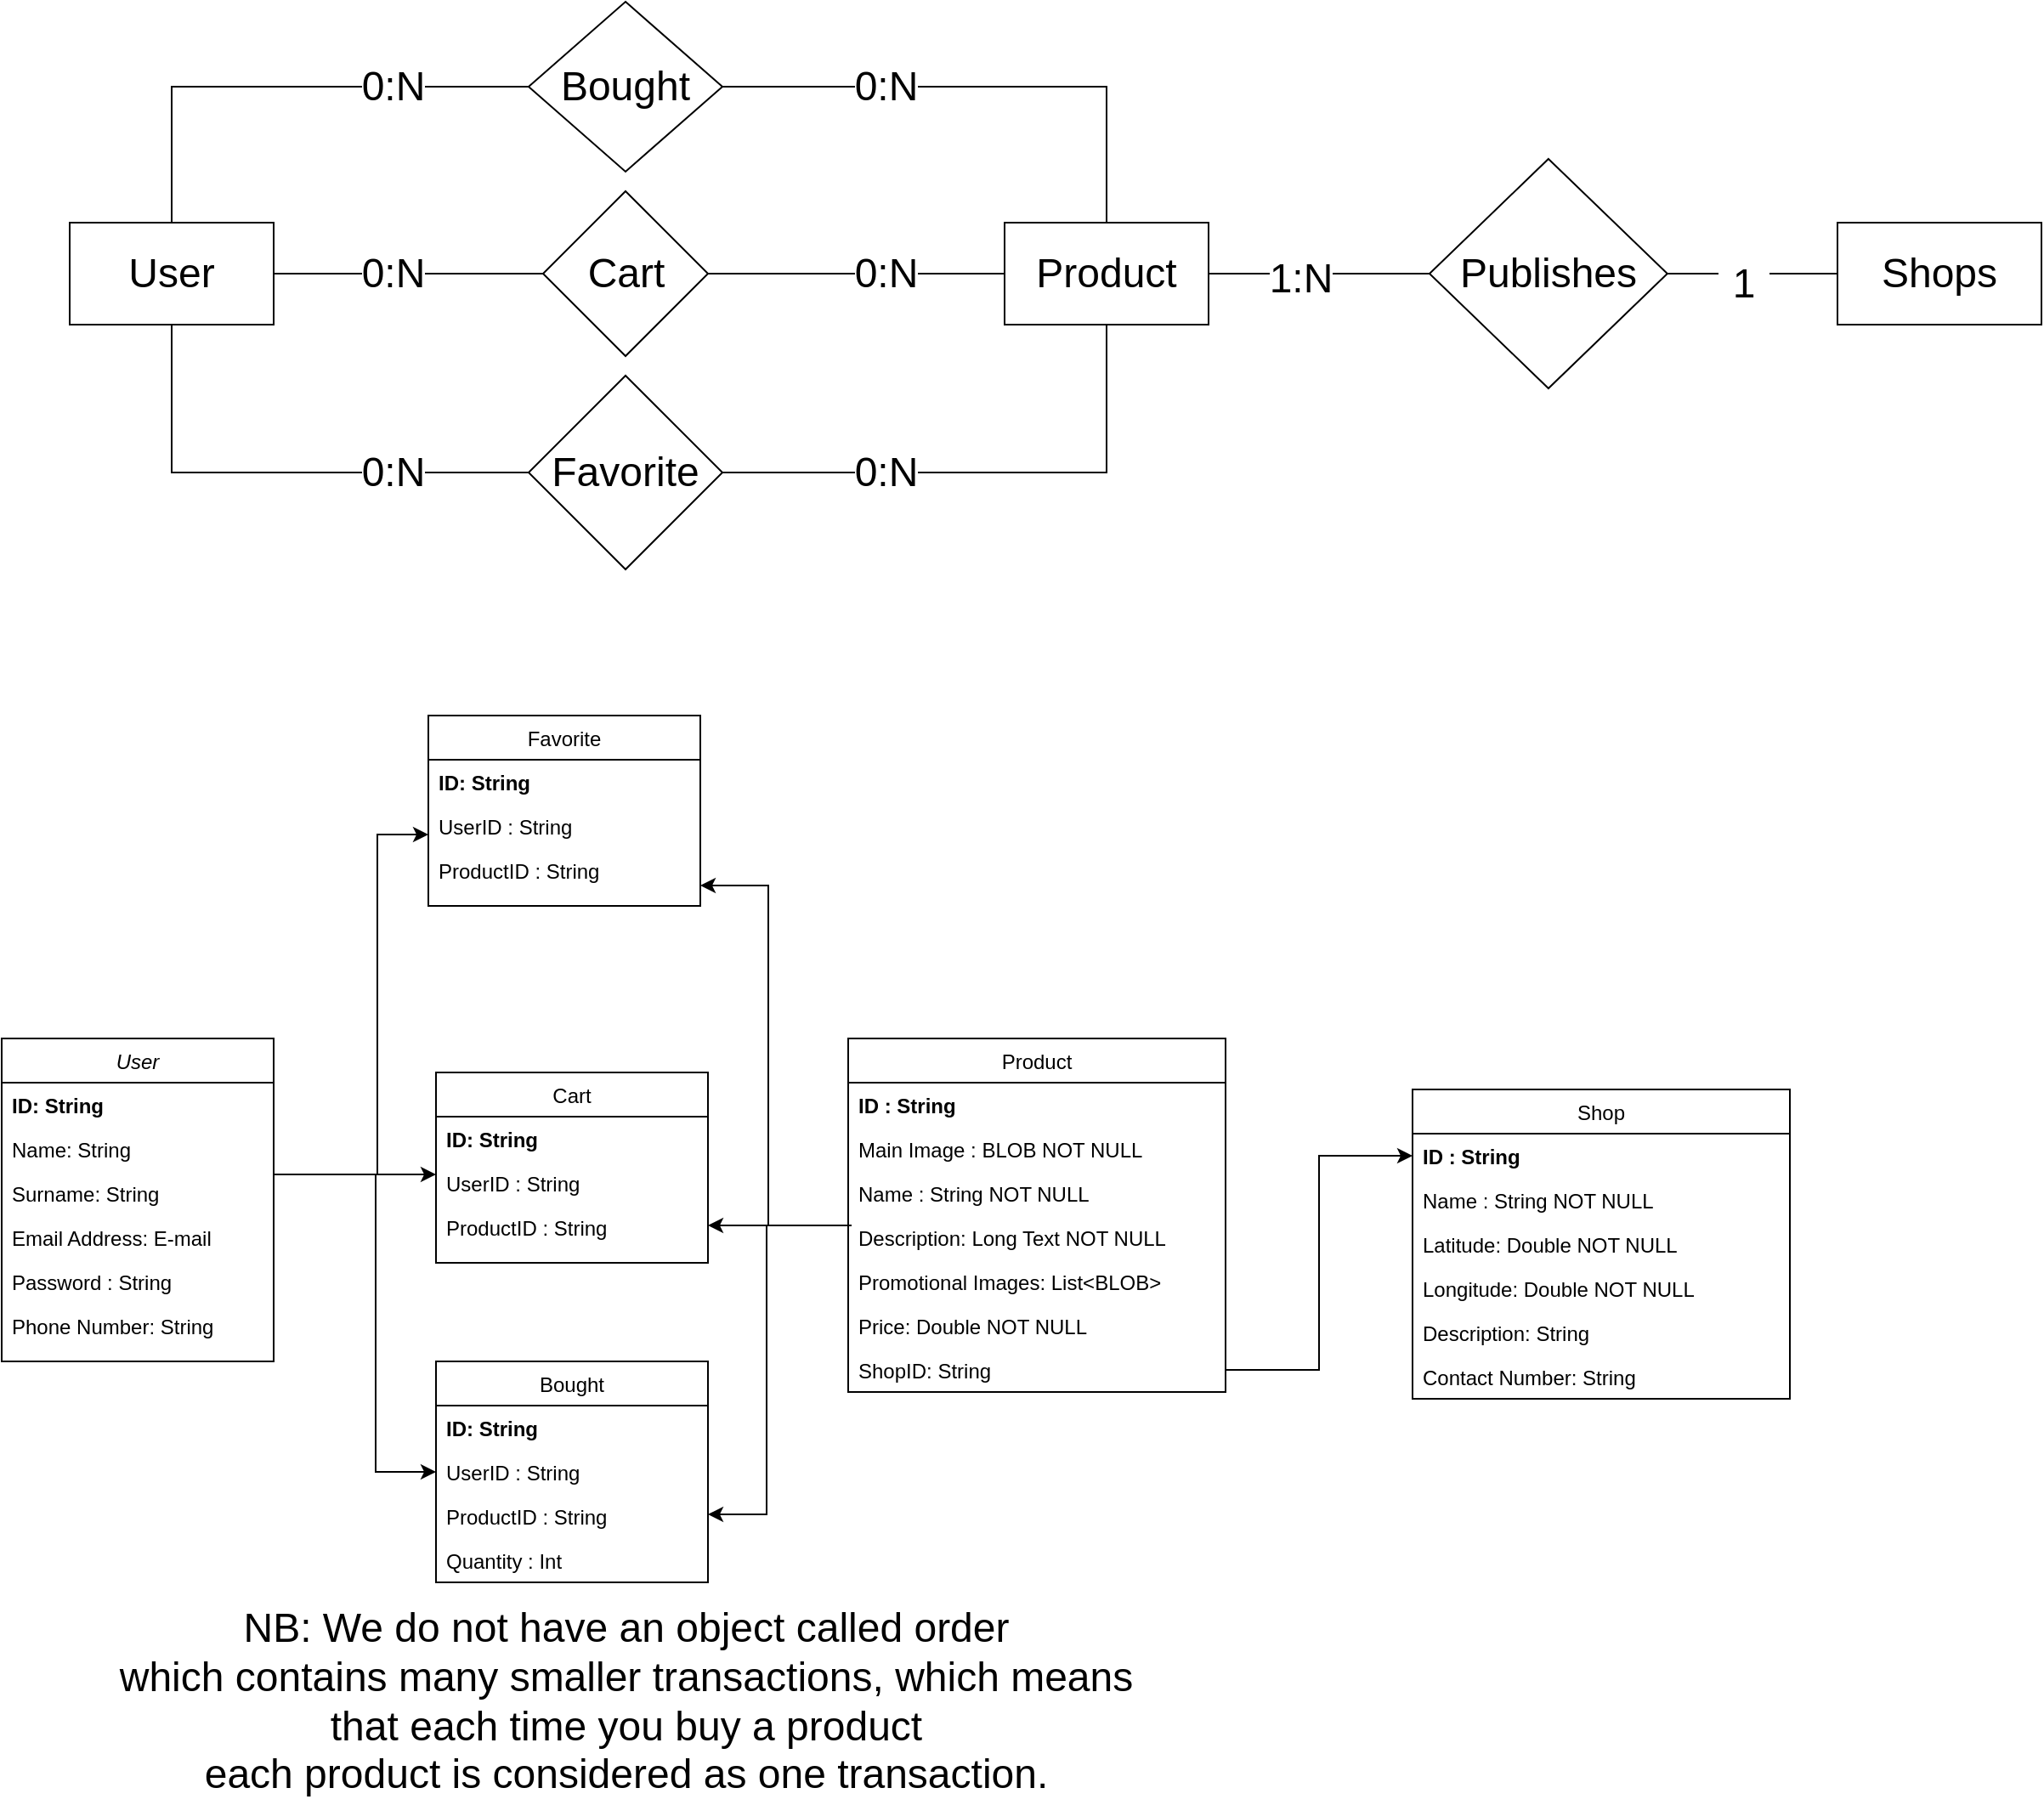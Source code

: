 <mxfile version="18.1.3" type="device"><diagram id="C5RBs43oDa-KdzZeNtuy" name="Page-1"><mxGraphModel dx="1422" dy="737" grid="1" gridSize="10" guides="1" tooltips="1" connect="1" arrows="1" fold="1" page="1" pageScale="1" pageWidth="827" pageHeight="1169" math="0" shadow="0"><root><mxCell id="WIyWlLk6GJQsqaUBKTNV-0"/><mxCell id="WIyWlLk6GJQsqaUBKTNV-1" parent="WIyWlLk6GJQsqaUBKTNV-0"/><mxCell id="eRDa9-uAciptOjBfAS-l-21" style="edgeStyle=orthogonalEdgeStyle;rounded=0;orthogonalLoop=1;jettySize=auto;html=1;fontSize=24;" parent="WIyWlLk6GJQsqaUBKTNV-1" source="zkfFHV4jXpPFQw0GAbJ--0" target="zkfFHV4jXpPFQw0GAbJ--13" edge="1"><mxGeometry relative="1" as="geometry"><mxPoint x="210" y="550" as="targetPoint"/><Array as="points"><mxPoint x="270" y="720"/><mxPoint x="270" y="720"/></Array></mxGeometry></mxCell><mxCell id="eRDa9-uAciptOjBfAS-l-30" style="edgeStyle=orthogonalEdgeStyle;rounded=0;orthogonalLoop=1;jettySize=auto;html=1;fontSize=24;" parent="WIyWlLk6GJQsqaUBKTNV-1" source="zkfFHV4jXpPFQw0GAbJ--0" target="eRDa9-uAciptOjBfAS-l-26" edge="1"><mxGeometry relative="1" as="geometry"><Array as="points"><mxPoint x="250" y="720"/><mxPoint x="250" y="895"/></Array></mxGeometry></mxCell><mxCell id="zkfFHV4jXpPFQw0GAbJ--0" value="User" style="swimlane;fontStyle=2;align=center;verticalAlign=top;childLayout=stackLayout;horizontal=1;startSize=26;horizontalStack=0;resizeParent=1;resizeLast=0;collapsible=1;marginBottom=0;rounded=0;shadow=0;strokeWidth=1;" parent="WIyWlLk6GJQsqaUBKTNV-1" vertex="1"><mxGeometry x="30" y="640" width="160" height="190" as="geometry"><mxRectangle x="230" y="140" width="160" height="26" as="alternateBounds"/></mxGeometry></mxCell><mxCell id="zkfFHV4jXpPFQw0GAbJ--5" value="ID: String" style="text;align=left;verticalAlign=top;spacingLeft=4;spacingRight=4;overflow=hidden;rotatable=0;points=[[0,0.5],[1,0.5]];portConstraint=eastwest;fontStyle=1" parent="zkfFHV4jXpPFQw0GAbJ--0" vertex="1"><mxGeometry y="26" width="160" height="26" as="geometry"/></mxCell><mxCell id="zkfFHV4jXpPFQw0GAbJ--1" value="Name: String" style="text;align=left;verticalAlign=top;spacingLeft=4;spacingRight=4;overflow=hidden;rotatable=0;points=[[0,0.5],[1,0.5]];portConstraint=eastwest;" parent="zkfFHV4jXpPFQw0GAbJ--0" vertex="1"><mxGeometry y="52" width="160" height="26" as="geometry"/></mxCell><mxCell id="zkfFHV4jXpPFQw0GAbJ--2" value="Surname: String" style="text;align=left;verticalAlign=top;spacingLeft=4;spacingRight=4;overflow=hidden;rotatable=0;points=[[0,0.5],[1,0.5]];portConstraint=eastwest;rounded=0;shadow=0;html=0;" parent="zkfFHV4jXpPFQw0GAbJ--0" vertex="1"><mxGeometry y="78" width="160" height="26" as="geometry"/></mxCell><mxCell id="zkfFHV4jXpPFQw0GAbJ--3" value="Email Address: E-mail" style="text;align=left;verticalAlign=top;spacingLeft=4;spacingRight=4;overflow=hidden;rotatable=0;points=[[0,0.5],[1,0.5]];portConstraint=eastwest;rounded=0;shadow=0;html=0;" parent="zkfFHV4jXpPFQw0GAbJ--0" vertex="1"><mxGeometry y="104" width="160" height="26" as="geometry"/></mxCell><mxCell id="eRDa9-uAciptOjBfAS-l-20" value="Password : String" style="text;align=left;verticalAlign=top;spacingLeft=4;spacingRight=4;overflow=hidden;rotatable=0;points=[[0,0.5],[1,0.5]];portConstraint=eastwest;" parent="zkfFHV4jXpPFQw0GAbJ--0" vertex="1"><mxGeometry y="130" width="160" height="26" as="geometry"/></mxCell><mxCell id="QUa66-FEC8jVP04svELo-43" value="Phone Number: String" style="text;align=left;verticalAlign=top;spacingLeft=4;spacingRight=4;overflow=hidden;rotatable=0;points=[[0,0.5],[1,0.5]];portConstraint=eastwest;" vertex="1" parent="zkfFHV4jXpPFQw0GAbJ--0"><mxGeometry y="156" width="160" height="26" as="geometry"/></mxCell><mxCell id="zkfFHV4jXpPFQw0GAbJ--13" value="Cart" style="swimlane;fontStyle=0;align=center;verticalAlign=top;childLayout=stackLayout;horizontal=1;startSize=26;horizontalStack=0;resizeParent=1;resizeLast=0;collapsible=1;marginBottom=0;rounded=0;shadow=0;strokeWidth=1;" parent="WIyWlLk6GJQsqaUBKTNV-1" vertex="1"><mxGeometry x="285.5" y="660" width="160" height="112" as="geometry"><mxRectangle x="340" y="380" width="170" height="26" as="alternateBounds"/></mxGeometry></mxCell><mxCell id="zkfFHV4jXpPFQw0GAbJ--14" value="ID: String" style="text;align=left;verticalAlign=top;spacingLeft=4;spacingRight=4;overflow=hidden;rotatable=0;points=[[0,0.5],[1,0.5]];portConstraint=eastwest;fontStyle=1" parent="zkfFHV4jXpPFQw0GAbJ--13" vertex="1"><mxGeometry y="26" width="160" height="26" as="geometry"/></mxCell><mxCell id="eRDa9-uAciptOjBfAS-l-24" value="UserID : String" style="text;align=left;verticalAlign=top;spacingLeft=4;spacingRight=4;overflow=hidden;rotatable=0;points=[[0,0.5],[1,0.5]];portConstraint=eastwest;" parent="zkfFHV4jXpPFQw0GAbJ--13" vertex="1"><mxGeometry y="52" width="160" height="26" as="geometry"/></mxCell><mxCell id="eRDa9-uAciptOjBfAS-l-25" value="ProductID : String" style="text;align=left;verticalAlign=top;spacingLeft=4;spacingRight=4;overflow=hidden;rotatable=0;points=[[0,0.5],[1,0.5]];portConstraint=eastwest;" parent="zkfFHV4jXpPFQw0GAbJ--13" vertex="1"><mxGeometry y="78" width="160" height="26" as="geometry"/></mxCell><mxCell id="eRDa9-uAciptOjBfAS-l-22" style="edgeStyle=orthogonalEdgeStyle;rounded=0;orthogonalLoop=1;jettySize=auto;html=1;fontSize=24;" parent="WIyWlLk6GJQsqaUBKTNV-1" source="zkfFHV4jXpPFQw0GAbJ--17" target="zkfFHV4jXpPFQw0GAbJ--13" edge="1"><mxGeometry relative="1" as="geometry"><Array as="points"><mxPoint x="480" y="750"/><mxPoint x="480" y="750"/></Array></mxGeometry></mxCell><mxCell id="zkfFHV4jXpPFQw0GAbJ--17" value="Product" style="swimlane;fontStyle=0;align=center;verticalAlign=top;childLayout=stackLayout;horizontal=1;startSize=26;horizontalStack=0;resizeParent=1;resizeLast=0;collapsible=1;marginBottom=0;rounded=0;shadow=0;strokeWidth=1;" parent="WIyWlLk6GJQsqaUBKTNV-1" vertex="1"><mxGeometry x="528" y="640" width="222" height="208" as="geometry"><mxRectangle x="550" y="140" width="160" height="26" as="alternateBounds"/></mxGeometry></mxCell><mxCell id="zkfFHV4jXpPFQw0GAbJ--18" value="ID : String" style="text;align=left;verticalAlign=top;spacingLeft=4;spacingRight=4;overflow=hidden;rotatable=0;points=[[0,0.5],[1,0.5]];portConstraint=eastwest;fontStyle=1" parent="zkfFHV4jXpPFQw0GAbJ--17" vertex="1"><mxGeometry y="26" width="222" height="26" as="geometry"/></mxCell><mxCell id="zkfFHV4jXpPFQw0GAbJ--19" value="Main Image : BLOB NOT NULL" style="text;align=left;verticalAlign=top;spacingLeft=4;spacingRight=4;overflow=hidden;rotatable=0;points=[[0,0.5],[1,0.5]];portConstraint=eastwest;rounded=0;shadow=0;html=0;" parent="zkfFHV4jXpPFQw0GAbJ--17" vertex="1"><mxGeometry y="52" width="222" height="26" as="geometry"/></mxCell><mxCell id="zkfFHV4jXpPFQw0GAbJ--20" value="Name : String NOT NULL" style="text;align=left;verticalAlign=top;spacingLeft=4;spacingRight=4;overflow=hidden;rotatable=0;points=[[0,0.5],[1,0.5]];portConstraint=eastwest;rounded=0;shadow=0;html=0;" parent="zkfFHV4jXpPFQw0GAbJ--17" vertex="1"><mxGeometry y="78" width="222" height="26" as="geometry"/></mxCell><mxCell id="zkfFHV4jXpPFQw0GAbJ--21" value="Description: Long Text NOT NULL" style="text;align=left;verticalAlign=top;spacingLeft=4;spacingRight=4;overflow=hidden;rotatable=0;points=[[0,0.5],[1,0.5]];portConstraint=eastwest;rounded=0;shadow=0;html=0;" parent="zkfFHV4jXpPFQw0GAbJ--17" vertex="1"><mxGeometry y="104" width="222" height="26" as="geometry"/></mxCell><mxCell id="zkfFHV4jXpPFQw0GAbJ--22" value="Promotional Images: List&lt;BLOB&gt;" style="text;align=left;verticalAlign=top;spacingLeft=4;spacingRight=4;overflow=hidden;rotatable=0;points=[[0,0.5],[1,0.5]];portConstraint=eastwest;rounded=0;shadow=0;html=0;" parent="zkfFHV4jXpPFQw0GAbJ--17" vertex="1"><mxGeometry y="130" width="222" height="26" as="geometry"/></mxCell><mxCell id="QUa66-FEC8jVP04svELo-13" value="Price: Double NOT NULL" style="text;align=left;verticalAlign=top;spacingLeft=4;spacingRight=4;overflow=hidden;rotatable=0;points=[[0,0.5],[1,0.5]];portConstraint=eastwest;rounded=0;shadow=0;html=0;" vertex="1" parent="zkfFHV4jXpPFQw0GAbJ--17"><mxGeometry y="156" width="222" height="26" as="geometry"/></mxCell><mxCell id="QUa66-FEC8jVP04svELo-17" value="ShopID: String" style="text;align=left;verticalAlign=top;spacingLeft=4;spacingRight=4;overflow=hidden;rotatable=0;points=[[0,0.5],[1,0.5]];portConstraint=eastwest;rounded=0;shadow=0;html=0;" vertex="1" parent="zkfFHV4jXpPFQw0GAbJ--17"><mxGeometry y="182" width="222" height="26" as="geometry"/></mxCell><mxCell id="eRDa9-uAciptOjBfAS-l-0" value="&lt;font style=&quot;font-size: 24px;&quot;&gt;User&lt;/font&gt;" style="rounded=0;whiteSpace=wrap;html=1;" parent="WIyWlLk6GJQsqaUBKTNV-1" vertex="1"><mxGeometry x="70" y="160" width="120" height="60" as="geometry"/></mxCell><mxCell id="eRDa9-uAciptOjBfAS-l-1" value="Bought" style="rhombus;whiteSpace=wrap;html=1;fontSize=24;" parent="WIyWlLk6GJQsqaUBKTNV-1" vertex="1"><mxGeometry x="340" y="30" width="114" height="100" as="geometry"/></mxCell><mxCell id="eRDa9-uAciptOjBfAS-l-2" value="Favorite" style="rhombus;whiteSpace=wrap;html=1;fontSize=24;" parent="WIyWlLk6GJQsqaUBKTNV-1" vertex="1"><mxGeometry x="340" y="250" width="114" height="114" as="geometry"/></mxCell><mxCell id="eRDa9-uAciptOjBfAS-l-3" value="Product" style="rounded=0;whiteSpace=wrap;html=1;fontSize=24;" parent="WIyWlLk6GJQsqaUBKTNV-1" vertex="1"><mxGeometry x="620" y="160" width="120" height="60" as="geometry"/></mxCell><mxCell id="eRDa9-uAciptOjBfAS-l-6" value="" style="endArrow=none;html=1;rounded=0;fontSize=24;entryX=0.5;entryY=1;entryDx=0;entryDy=0;exitX=0;exitY=0.5;exitDx=0;exitDy=0;" parent="WIyWlLk6GJQsqaUBKTNV-1" source="eRDa9-uAciptOjBfAS-l-2" target="eRDa9-uAciptOjBfAS-l-0" edge="1"><mxGeometry width="50" height="50" relative="1" as="geometry"><mxPoint x="390" y="320" as="sourcePoint"/><mxPoint x="440" y="270" as="targetPoint"/><Array as="points"><mxPoint x="130" y="307"/></Array></mxGeometry></mxCell><mxCell id="eRDa9-uAciptOjBfAS-l-9" value="" style="endArrow=none;html=1;rounded=0;fontSize=24;entryX=1;entryY=0.5;entryDx=0;entryDy=0;exitX=0.5;exitY=1;exitDx=0;exitDy=0;" parent="WIyWlLk6GJQsqaUBKTNV-1" source="eRDa9-uAciptOjBfAS-l-3" target="eRDa9-uAciptOjBfAS-l-2" edge="1"><mxGeometry width="50" height="50" relative="1" as="geometry"><mxPoint x="390" y="320" as="sourcePoint"/><mxPoint x="440" y="270" as="targetPoint"/><Array as="points"><mxPoint x="680" y="307"/></Array></mxGeometry></mxCell><mxCell id="eRDa9-uAciptOjBfAS-l-10" value="" style="endArrow=none;html=1;rounded=0;fontSize=24;exitX=0.5;exitY=0;exitDx=0;exitDy=0;entryX=0;entryY=0.5;entryDx=0;entryDy=0;" parent="WIyWlLk6GJQsqaUBKTNV-1" source="eRDa9-uAciptOjBfAS-l-0" target="eRDa9-uAciptOjBfAS-l-1" edge="1"><mxGeometry width="50" height="50" relative="1" as="geometry"><mxPoint x="90" y="140" as="sourcePoint"/><mxPoint x="130" y="80" as="targetPoint"/><Array as="points"><mxPoint x="130" y="80"/></Array></mxGeometry></mxCell><mxCell id="eRDa9-uAciptOjBfAS-l-12" value="0:N" style="edgeLabel;html=1;align=center;verticalAlign=middle;resizable=0;points=[];fontSize=24;" parent="eRDa9-uAciptOjBfAS-l-10" vertex="1" connectable="0"><mxGeometry x="-0.064" y="-2" relative="1" as="geometry"><mxPoint x="74" y="-2" as="offset"/></mxGeometry></mxCell><mxCell id="eRDa9-uAciptOjBfAS-l-11" value="" style="endArrow=none;html=1;rounded=0;fontSize=24;exitX=1;exitY=0.5;exitDx=0;exitDy=0;entryX=0.5;entryY=0;entryDx=0;entryDy=0;" parent="WIyWlLk6GJQsqaUBKTNV-1" source="eRDa9-uAciptOjBfAS-l-1" target="eRDa9-uAciptOjBfAS-l-3" edge="1"><mxGeometry width="50" height="50" relative="1" as="geometry"><mxPoint x="580" y="110" as="sourcePoint"/><mxPoint x="630" y="60" as="targetPoint"/><Array as="points"><mxPoint x="680" y="80"/></Array></mxGeometry></mxCell><mxCell id="eRDa9-uAciptOjBfAS-l-13" value="0:N" style="edgeLabel;html=1;align=center;verticalAlign=middle;resizable=0;points=[];fontSize=24;" parent="WIyWlLk6GJQsqaUBKTNV-1" vertex="1" connectable="0"><mxGeometry x="550" y="80" as="geometry"/></mxCell><mxCell id="eRDa9-uAciptOjBfAS-l-15" value="0:N" style="edgeLabel;html=1;align=center;verticalAlign=middle;resizable=0;points=[];fontSize=24;" parent="WIyWlLk6GJQsqaUBKTNV-1" vertex="1" connectable="0"><mxGeometry x="550" y="307" as="geometry"/></mxCell><mxCell id="eRDa9-uAciptOjBfAS-l-26" value="Bought" style="swimlane;fontStyle=0;align=center;verticalAlign=top;childLayout=stackLayout;horizontal=1;startSize=26;horizontalStack=0;resizeParent=1;resizeLast=0;collapsible=1;marginBottom=0;rounded=0;shadow=0;strokeWidth=1;" parent="WIyWlLk6GJQsqaUBKTNV-1" vertex="1"><mxGeometry x="285.5" y="830" width="160" height="130" as="geometry"><mxRectangle x="340" y="380" width="170" height="26" as="alternateBounds"/></mxGeometry></mxCell><mxCell id="eRDa9-uAciptOjBfAS-l-27" value="ID: String" style="text;align=left;verticalAlign=top;spacingLeft=4;spacingRight=4;overflow=hidden;rotatable=0;points=[[0,0.5],[1,0.5]];portConstraint=eastwest;fontStyle=1" parent="eRDa9-uAciptOjBfAS-l-26" vertex="1"><mxGeometry y="26" width="160" height="26" as="geometry"/></mxCell><mxCell id="eRDa9-uAciptOjBfAS-l-28" value="UserID : String" style="text;align=left;verticalAlign=top;spacingLeft=4;spacingRight=4;overflow=hidden;rotatable=0;points=[[0,0.5],[1,0.5]];portConstraint=eastwest;" parent="eRDa9-uAciptOjBfAS-l-26" vertex="1"><mxGeometry y="52" width="160" height="26" as="geometry"/></mxCell><mxCell id="eRDa9-uAciptOjBfAS-l-29" value="ProductID : String" style="text;align=left;verticalAlign=top;spacingLeft=4;spacingRight=4;overflow=hidden;rotatable=0;points=[[0,0.5],[1,0.5]];portConstraint=eastwest;" parent="eRDa9-uAciptOjBfAS-l-26" vertex="1"><mxGeometry y="78" width="160" height="26" as="geometry"/></mxCell><mxCell id="eRDa9-uAciptOjBfAS-l-32" value="Quantity : Int" style="text;align=left;verticalAlign=top;spacingLeft=4;spacingRight=4;overflow=hidden;rotatable=0;points=[[0,0.5],[1,0.5]];portConstraint=eastwest;" parent="eRDa9-uAciptOjBfAS-l-26" vertex="1"><mxGeometry y="104" width="160" height="26" as="geometry"/></mxCell><mxCell id="eRDa9-uAciptOjBfAS-l-31" style="edgeStyle=orthogonalEdgeStyle;rounded=0;orthogonalLoop=1;jettySize=auto;html=1;fontSize=24;" parent="WIyWlLk6GJQsqaUBKTNV-1" target="eRDa9-uAciptOjBfAS-l-26" edge="1"><mxGeometry relative="1" as="geometry"><Array as="points"><mxPoint x="480" y="750"/><mxPoint x="480" y="920"/></Array><mxPoint x="530" y="750" as="sourcePoint"/></mxGeometry></mxCell><mxCell id="eRDa9-uAciptOjBfAS-l-33" value="NB: We do not have an object called order&lt;br&gt;which contains many smaller transactions, which means&lt;br&gt;that each time you buy a product &lt;br&gt;each product is considered as one transaction." style="text;html=1;align=center;verticalAlign=middle;resizable=0;points=[];autosize=1;strokeColor=none;fillColor=none;fontSize=24;" parent="WIyWlLk6GJQsqaUBKTNV-1" vertex="1"><mxGeometry x="92" y="970" width="610" height="120" as="geometry"/></mxCell><mxCell id="QUa66-FEC8jVP04svELo-0" value="Publishes" style="rhombus;whiteSpace=wrap;html=1;fontSize=24;" vertex="1" parent="WIyWlLk6GJQsqaUBKTNV-1"><mxGeometry x="870" y="122.5" width="139.91" height="135" as="geometry"/></mxCell><mxCell id="QUa66-FEC8jVP04svELo-1" value="Shops" style="rounded=0;whiteSpace=wrap;html=1;fontSize=24;" vertex="1" parent="WIyWlLk6GJQsqaUBKTNV-1"><mxGeometry x="1110" y="160" width="120" height="60" as="geometry"/></mxCell><mxCell id="QUa66-FEC8jVP04svELo-4" value="" style="endArrow=none;html=1;rounded=0;exitX=1;exitY=0.5;exitDx=0;exitDy=0;entryX=0;entryY=0.5;entryDx=0;entryDy=0;startArrow=none;" edge="1" parent="WIyWlLk6GJQsqaUBKTNV-1" source="QUa66-FEC8jVP04svELo-9" target="QUa66-FEC8jVP04svELo-1"><mxGeometry width="50" height="50" relative="1" as="geometry"><mxPoint x="1090" y="230" as="sourcePoint"/><mxPoint x="1140" y="180" as="targetPoint"/></mxGeometry></mxCell><mxCell id="QUa66-FEC8jVP04svELo-7" value="" style="endArrow=none;html=1;rounded=0;exitX=1;exitY=0.5;exitDx=0;exitDy=0;entryX=0;entryY=0.5;entryDx=0;entryDy=0;" edge="1" parent="WIyWlLk6GJQsqaUBKTNV-1" source="eRDa9-uAciptOjBfAS-l-3" target="QUa66-FEC8jVP04svELo-0"><mxGeometry width="50" height="50" relative="1" as="geometry"><mxPoint x="730" y="210" as="sourcePoint"/><mxPoint x="896" y="210" as="targetPoint"/></mxGeometry></mxCell><mxCell id="QUa66-FEC8jVP04svELo-8" value="1:N" style="edgeLabel;html=1;align=center;verticalAlign=middle;resizable=0;points=[];fontSize=24;" vertex="1" connectable="0" parent="WIyWlLk6GJQsqaUBKTNV-1"><mxGeometry x="900" y="110" as="geometry"><mxPoint x="-106" y="83" as="offset"/></mxGeometry></mxCell><mxCell id="QUa66-FEC8jVP04svELo-9" value="&lt;span style=&quot;color: rgb(0, 0, 0); font-family: Helvetica; font-size: 24px; font-style: normal; font-variant-ligatures: normal; font-variant-caps: normal; font-weight: 400; letter-spacing: normal; orphans: 2; text-indent: 0px; text-transform: none; widows: 2; word-spacing: 0px; -webkit-text-stroke-width: 0px; background-color: rgb(255, 255, 255); text-decoration-thickness: initial; text-decoration-style: initial; text-decoration-color: initial; float: none; display: inline !important;&quot;&gt;1&lt;/span&gt;" style="text;whiteSpace=wrap;html=1;align=center;" vertex="1" parent="WIyWlLk6GJQsqaUBKTNV-1"><mxGeometry x="1040" y="175" width="30" height="30" as="geometry"/></mxCell><mxCell id="QUa66-FEC8jVP04svELo-10" value="" style="endArrow=none;html=1;rounded=0;exitX=1;exitY=0.5;exitDx=0;exitDy=0;entryX=0;entryY=0.5;entryDx=0;entryDy=0;" edge="1" parent="WIyWlLk6GJQsqaUBKTNV-1" source="QUa66-FEC8jVP04svELo-0" target="QUa66-FEC8jVP04svELo-9"><mxGeometry width="50" height="50" relative="1" as="geometry"><mxPoint x="1009.91" y="160" as="sourcePoint"/><mxPoint x="1110" y="160" as="targetPoint"/></mxGeometry></mxCell><mxCell id="QUa66-FEC8jVP04svELo-19" value="Shop" style="swimlane;fontStyle=0;align=center;verticalAlign=top;childLayout=stackLayout;horizontal=1;startSize=26;horizontalStack=0;resizeParent=1;resizeLast=0;collapsible=1;marginBottom=0;rounded=0;shadow=0;strokeWidth=1;" vertex="1" parent="WIyWlLk6GJQsqaUBKTNV-1"><mxGeometry x="860" y="670" width="222" height="182" as="geometry"><mxRectangle x="550" y="140" width="160" height="26" as="alternateBounds"/></mxGeometry></mxCell><mxCell id="QUa66-FEC8jVP04svELo-20" value="ID : String" style="text;align=left;verticalAlign=top;spacingLeft=4;spacingRight=4;overflow=hidden;rotatable=0;points=[[0,0.5],[1,0.5]];portConstraint=eastwest;fontStyle=1" vertex="1" parent="QUa66-FEC8jVP04svELo-19"><mxGeometry y="26" width="222" height="26" as="geometry"/></mxCell><mxCell id="QUa66-FEC8jVP04svELo-22" value="Name : String NOT NULL" style="text;align=left;verticalAlign=top;spacingLeft=4;spacingRight=4;overflow=hidden;rotatable=0;points=[[0,0.5],[1,0.5]];portConstraint=eastwest;rounded=0;shadow=0;html=0;" vertex="1" parent="QUa66-FEC8jVP04svELo-19"><mxGeometry y="52" width="222" height="26" as="geometry"/></mxCell><mxCell id="QUa66-FEC8jVP04svELo-23" value="Latitude: Double NOT NULL " style="text;align=left;verticalAlign=top;spacingLeft=4;spacingRight=4;overflow=hidden;rotatable=0;points=[[0,0.5],[1,0.5]];portConstraint=eastwest;rounded=0;shadow=0;html=0;" vertex="1" parent="QUa66-FEC8jVP04svELo-19"><mxGeometry y="78" width="222" height="26" as="geometry"/></mxCell><mxCell id="QUa66-FEC8jVP04svELo-28" value="Longitude: Double NOT NULL " style="text;align=left;verticalAlign=top;spacingLeft=4;spacingRight=4;overflow=hidden;rotatable=0;points=[[0,0.5],[1,0.5]];portConstraint=eastwest;rounded=0;shadow=0;html=0;" vertex="1" parent="QUa66-FEC8jVP04svELo-19"><mxGeometry y="104" width="222" height="26" as="geometry"/></mxCell><mxCell id="QUa66-FEC8jVP04svELo-24" value="Description: String" style="text;align=left;verticalAlign=top;spacingLeft=4;spacingRight=4;overflow=hidden;rotatable=0;points=[[0,0.5],[1,0.5]];portConstraint=eastwest;rounded=0;shadow=0;html=0;" vertex="1" parent="QUa66-FEC8jVP04svELo-19"><mxGeometry y="130" width="222" height="26" as="geometry"/></mxCell><mxCell id="QUa66-FEC8jVP04svELo-42" value="Contact Number: String" style="text;align=left;verticalAlign=top;spacingLeft=4;spacingRight=4;overflow=hidden;rotatable=0;points=[[0,0.5],[1,0.5]];portConstraint=eastwest;rounded=0;shadow=0;html=0;" vertex="1" parent="QUa66-FEC8jVP04svELo-19"><mxGeometry y="156" width="222" height="26" as="geometry"/></mxCell><mxCell id="QUa66-FEC8jVP04svELo-27" style="edgeStyle=orthogonalEdgeStyle;rounded=0;orthogonalLoop=1;jettySize=auto;html=1;entryX=0;entryY=0.5;entryDx=0;entryDy=0;" edge="1" parent="WIyWlLk6GJQsqaUBKTNV-1" source="QUa66-FEC8jVP04svELo-17" target="QUa66-FEC8jVP04svELo-20"><mxGeometry relative="1" as="geometry"/></mxCell><mxCell id="QUa66-FEC8jVP04svELo-30" value="" style="endArrow=none;html=1;rounded=0;exitX=1;exitY=0.5;exitDx=0;exitDy=0;entryX=0;entryY=0.5;entryDx=0;entryDy=0;" edge="1" parent="WIyWlLk6GJQsqaUBKTNV-1" source="eRDa9-uAciptOjBfAS-l-0" target="QUa66-FEC8jVP04svELo-31"><mxGeometry width="50" height="50" relative="1" as="geometry"><mxPoint x="500" y="340" as="sourcePoint"/><mxPoint x="290" y="180" as="targetPoint"/></mxGeometry></mxCell><mxCell id="QUa66-FEC8jVP04svELo-31" value="Cart" style="rhombus;whiteSpace=wrap;html=1;fontSize=24;" vertex="1" parent="WIyWlLk6GJQsqaUBKTNV-1"><mxGeometry x="348.5" y="141.5" width="97" height="97" as="geometry"/></mxCell><mxCell id="QUa66-FEC8jVP04svELo-32" value="" style="endArrow=none;html=1;rounded=0;exitX=1;exitY=0.5;exitDx=0;exitDy=0;entryX=0;entryY=0.5;entryDx=0;entryDy=0;" edge="1" parent="WIyWlLk6GJQsqaUBKTNV-1" source="QUa66-FEC8jVP04svELo-31" target="eRDa9-uAciptOjBfAS-l-3"><mxGeometry width="50" height="50" relative="1" as="geometry"><mxPoint x="461.5" y="237.5" as="sourcePoint"/><mxPoint x="590" y="190" as="targetPoint"/></mxGeometry></mxCell><mxCell id="QUa66-FEC8jVP04svELo-33" style="edgeStyle=orthogonalEdgeStyle;rounded=0;orthogonalLoop=1;jettySize=auto;html=1;fontSize=24;exitX=1;exitY=0.5;exitDx=0;exitDy=0;" edge="1" parent="WIyWlLk6GJQsqaUBKTNV-1" target="QUa66-FEC8jVP04svELo-34" source="zkfFHV4jXpPFQw0GAbJ--2"><mxGeometry relative="1" as="geometry"><mxPoint x="211" y="400" as="targetPoint"/><Array as="points"><mxPoint x="190" y="720"/><mxPoint x="251" y="720"/><mxPoint x="251" y="520"/></Array><mxPoint x="191" y="570" as="sourcePoint"/></mxGeometry></mxCell><mxCell id="QUa66-FEC8jVP04svELo-34" value="Favorite" style="swimlane;fontStyle=0;align=center;verticalAlign=top;childLayout=stackLayout;horizontal=1;startSize=26;horizontalStack=0;resizeParent=1;resizeLast=0;collapsible=1;marginBottom=0;rounded=0;shadow=0;strokeWidth=1;" vertex="1" parent="WIyWlLk6GJQsqaUBKTNV-1"><mxGeometry x="281" y="450" width="160" height="112" as="geometry"><mxRectangle x="340" y="380" width="170" height="26" as="alternateBounds"/></mxGeometry></mxCell><mxCell id="QUa66-FEC8jVP04svELo-35" value="ID: String" style="text;align=left;verticalAlign=top;spacingLeft=4;spacingRight=4;overflow=hidden;rotatable=0;points=[[0,0.5],[1,0.5]];portConstraint=eastwest;fontStyle=1" vertex="1" parent="QUa66-FEC8jVP04svELo-34"><mxGeometry y="26" width="160" height="26" as="geometry"/></mxCell><mxCell id="QUa66-FEC8jVP04svELo-36" value="UserID : String" style="text;align=left;verticalAlign=top;spacingLeft=4;spacingRight=4;overflow=hidden;rotatable=0;points=[[0,0.5],[1,0.5]];portConstraint=eastwest;" vertex="1" parent="QUa66-FEC8jVP04svELo-34"><mxGeometry y="52" width="160" height="26" as="geometry"/></mxCell><mxCell id="QUa66-FEC8jVP04svELo-37" value="ProductID : String" style="text;align=left;verticalAlign=top;spacingLeft=4;spacingRight=4;overflow=hidden;rotatable=0;points=[[0,0.5],[1,0.5]];portConstraint=eastwest;" vertex="1" parent="QUa66-FEC8jVP04svELo-34"><mxGeometry y="78" width="160" height="26" as="geometry"/></mxCell><mxCell id="QUa66-FEC8jVP04svELo-38" style="edgeStyle=orthogonalEdgeStyle;rounded=0;orthogonalLoop=1;jettySize=auto;html=1;fontSize=24;exitX=0;exitY=0.5;exitDx=0;exitDy=0;" edge="1" parent="WIyWlLk6GJQsqaUBKTNV-1" target="QUa66-FEC8jVP04svELo-34" source="zkfFHV4jXpPFQw0GAbJ--20"><mxGeometry relative="1" as="geometry"><Array as="points"><mxPoint x="528" y="750"/><mxPoint x="481" y="750"/><mxPoint x="481" y="550"/></Array><mxPoint x="529" y="580" as="sourcePoint"/></mxGeometry></mxCell><mxCell id="QUa66-FEC8jVP04svELo-39" value="0:N" style="edgeLabel;html=1;align=center;verticalAlign=middle;resizable=0;points=[];fontSize=24;" vertex="1" connectable="0" parent="WIyWlLk6GJQsqaUBKTNV-1"><mxGeometry x="260" y="190" as="geometry"/></mxCell><mxCell id="QUa66-FEC8jVP04svELo-40" value="0:N" style="edgeLabel;html=1;align=center;verticalAlign=middle;resizable=0;points=[];fontSize=24;" vertex="1" connectable="0" parent="WIyWlLk6GJQsqaUBKTNV-1"><mxGeometry x="550" y="190" as="geometry"/></mxCell><mxCell id="QUa66-FEC8jVP04svELo-41" value="0:N" style="edgeLabel;html=1;align=center;verticalAlign=middle;resizable=0;points=[];fontSize=24;" vertex="1" connectable="0" parent="WIyWlLk6GJQsqaUBKTNV-1"><mxGeometry x="260" y="307" as="geometry"/></mxCell></root></mxGraphModel></diagram></mxfile>